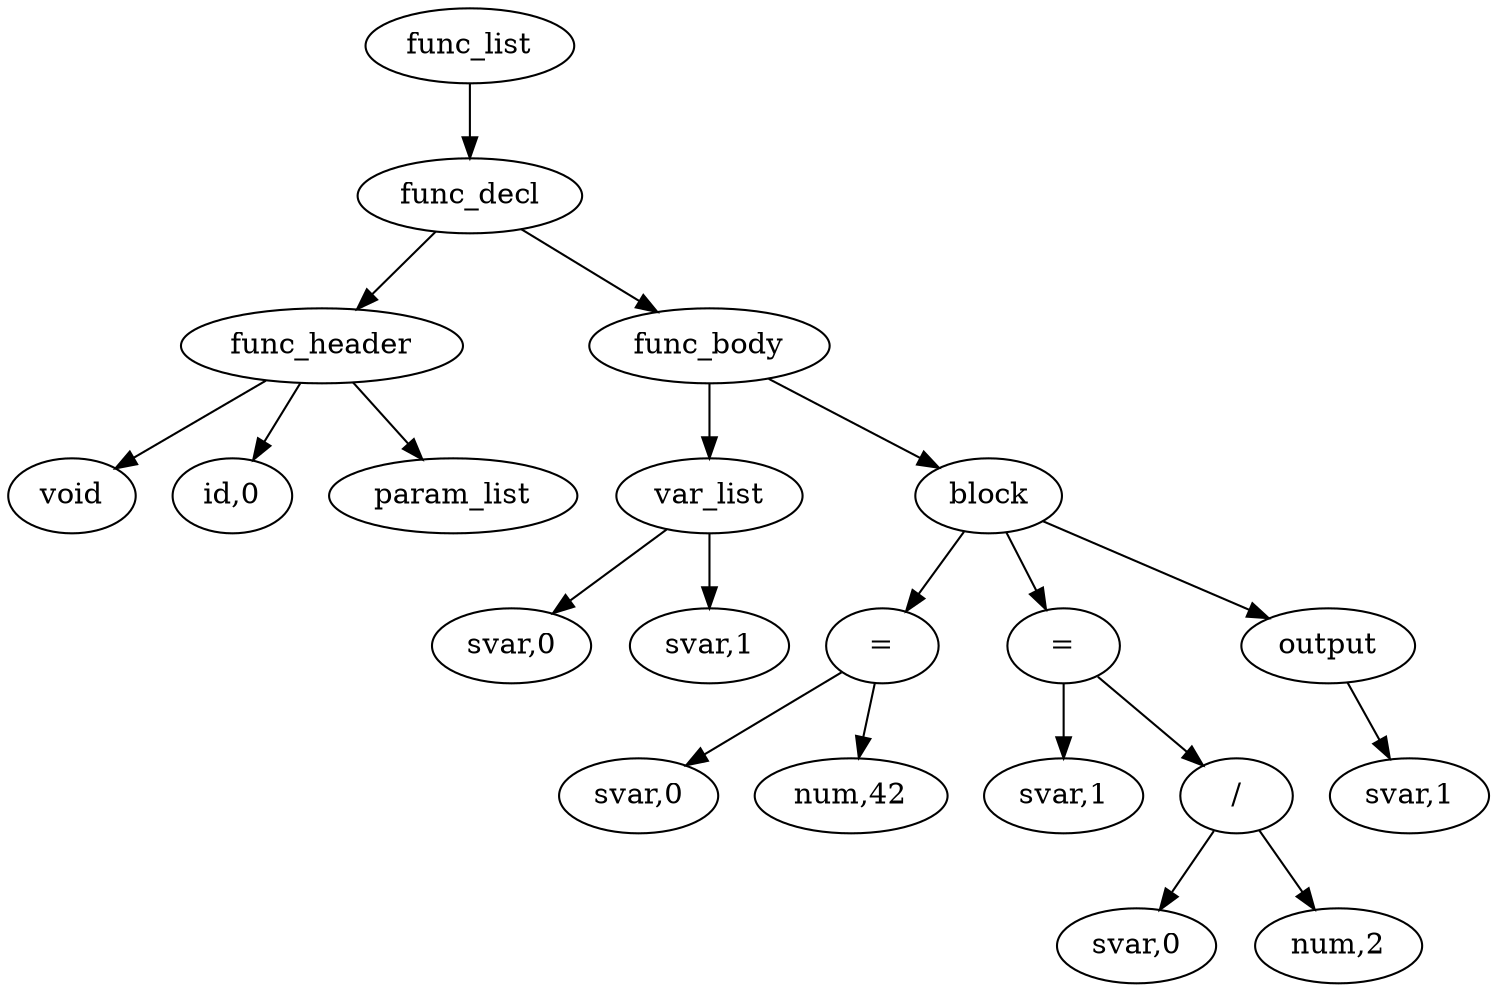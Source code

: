 digraph {
graph [ordering="out"];
node0[label="func_list"];
node1[label="func_decl"];
node2[label="func_header"];
node3[label="void"];
node2 -> node3;
node4[label="id,0"];
node2 -> node4;
node5[label="param_list"];
node2 -> node5;
node1 -> node2;
node6[label="func_body"];
node7[label="var_list"];
node8[label="svar,0"];
node7 -> node8;
node9[label="svar,1"];
node7 -> node9;
node6 -> node7;
node10[label="block"];
node11[label="="];
node12[label="svar,0"];
node11 -> node12;
node13[label="num,42"];
node11 -> node13;
node10 -> node11;
node14[label="="];
node15[label="svar,1"];
node14 -> node15;
node16[label="/"];
node17[label="svar,0"];
node16 -> node17;
node18[label="num,2"];
node16 -> node18;
node14 -> node16;
node10 -> node14;
node19[label="output"];
node20[label="svar,1"];
node19 -> node20;
node10 -> node19;
node6 -> node10;
node1 -> node6;
node0 -> node1;
}
